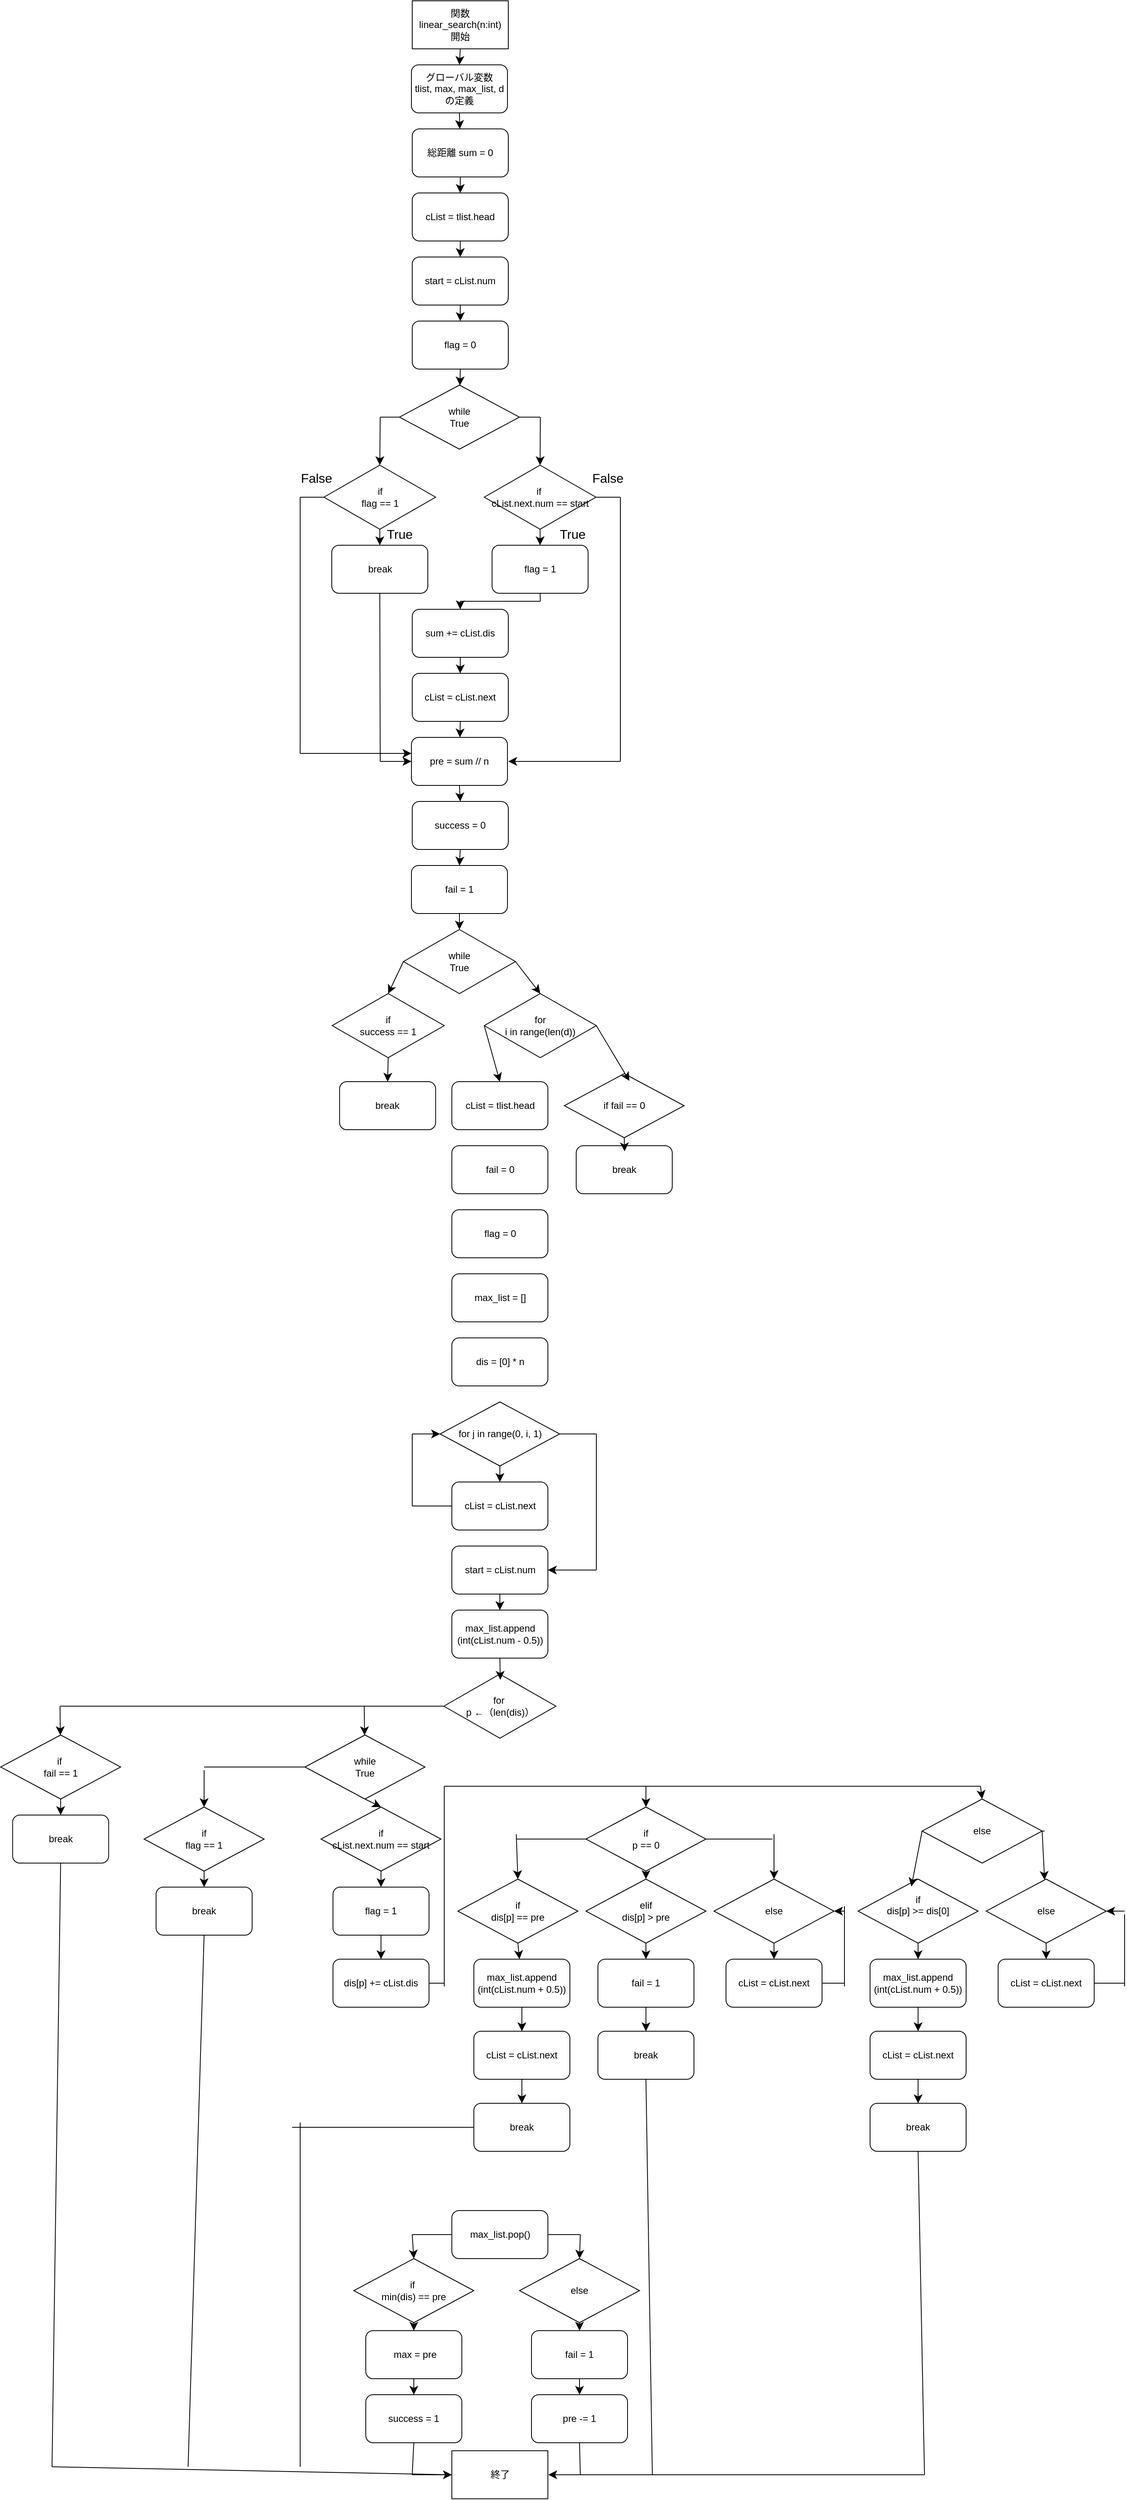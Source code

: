 <mxfile version="24.6.4" type="onedrive">
  <diagram name="ページ1" id="z7VYQlCJtvBqK-9NRSK6">
    <mxGraphModel grid="1" page="0" gridSize="10" guides="1" tooltips="1" connect="1" arrows="1" fold="1" pageScale="1" pageWidth="827" pageHeight="1169" math="0" shadow="0">
      <root>
        <mxCell id="0" />
        <mxCell id="1" parent="0" />
        <mxCell id="D4o3qx-jDcPHW6__n_jF-21" style="edgeStyle=none;curved=1;rounded=0;orthogonalLoop=1;jettySize=auto;html=1;exitX=0.5;exitY=1;exitDx=0;exitDy=0;entryX=0.5;entryY=0;entryDx=0;entryDy=0;fontSize=12;startSize=8;endSize=8;" edge="1" parent="1" source="D4o3qx-jDcPHW6__n_jF-1" target="D4o3qx-jDcPHW6__n_jF-2">
          <mxGeometry relative="1" as="geometry" />
        </mxCell>
        <mxCell id="D4o3qx-jDcPHW6__n_jF-1" value="&lt;div&gt;関数&lt;/div&gt;linear_search(n:int)&lt;div&gt;開始&lt;/div&gt;" style="rounded=0;whiteSpace=wrap;html=1;" vertex="1" parent="1">
          <mxGeometry x="160" y="-40" width="120" height="60" as="geometry" />
        </mxCell>
        <mxCell id="D4o3qx-jDcPHW6__n_jF-22" style="edgeStyle=none;curved=1;rounded=0;orthogonalLoop=1;jettySize=auto;html=1;exitX=0.5;exitY=1;exitDx=0;exitDy=0;fontSize=12;startSize=8;endSize=8;" edge="1" parent="1" source="D4o3qx-jDcPHW6__n_jF-2" target="D4o3qx-jDcPHW6__n_jF-3">
          <mxGeometry relative="1" as="geometry" />
        </mxCell>
        <mxCell id="D4o3qx-jDcPHW6__n_jF-2" value="&lt;div&gt;グローバル変数&lt;/div&gt;tlist, max, max_list, d&lt;div&gt;の定義&lt;/div&gt;" style="rounded=1;whiteSpace=wrap;html=1;" vertex="1" parent="1">
          <mxGeometry x="159" y="40" width="120" height="60" as="geometry" />
        </mxCell>
        <mxCell id="D4o3qx-jDcPHW6__n_jF-23" style="edgeStyle=none;curved=1;rounded=0;orthogonalLoop=1;jettySize=auto;html=1;exitX=0.5;exitY=1;exitDx=0;exitDy=0;entryX=0.5;entryY=0;entryDx=0;entryDy=0;fontSize=12;startSize=8;endSize=8;" edge="1" parent="1" source="D4o3qx-jDcPHW6__n_jF-3" target="D4o3qx-jDcPHW6__n_jF-4">
          <mxGeometry relative="1" as="geometry" />
        </mxCell>
        <mxCell id="D4o3qx-jDcPHW6__n_jF-3" value="総距離 sum = 0" style="rounded=1;whiteSpace=wrap;html=1;" vertex="1" parent="1">
          <mxGeometry x="160" y="120" width="120" height="60" as="geometry" />
        </mxCell>
        <mxCell id="D4o3qx-jDcPHW6__n_jF-24" style="edgeStyle=none;curved=1;rounded=0;orthogonalLoop=1;jettySize=auto;html=1;exitX=0.5;exitY=1;exitDx=0;exitDy=0;entryX=0.5;entryY=0;entryDx=0;entryDy=0;fontSize=12;startSize=8;endSize=8;" edge="1" parent="1" source="D4o3qx-jDcPHW6__n_jF-4" target="D4o3qx-jDcPHW6__n_jF-5">
          <mxGeometry relative="1" as="geometry" />
        </mxCell>
        <mxCell id="D4o3qx-jDcPHW6__n_jF-4" value="&lt;div&gt;&lt;span style=&quot;background-color: initial;&quot;&gt;cList = tlist.head&lt;/span&gt;&lt;br&gt;&lt;/div&gt;" style="rounded=1;whiteSpace=wrap;html=1;" vertex="1" parent="1">
          <mxGeometry x="160" y="200" width="120" height="60" as="geometry" />
        </mxCell>
        <mxCell id="D4o3qx-jDcPHW6__n_jF-25" style="edgeStyle=none;curved=1;rounded=0;orthogonalLoop=1;jettySize=auto;html=1;exitX=0.5;exitY=1;exitDx=0;exitDy=0;entryX=0.5;entryY=0;entryDx=0;entryDy=0;fontSize=12;startSize=8;endSize=8;" edge="1" parent="1" source="D4o3qx-jDcPHW6__n_jF-5" target="D4o3qx-jDcPHW6__n_jF-6">
          <mxGeometry relative="1" as="geometry" />
        </mxCell>
        <mxCell id="D4o3qx-jDcPHW6__n_jF-5" value="start = cList.num" style="rounded=1;whiteSpace=wrap;html=1;" vertex="1" parent="1">
          <mxGeometry x="160" y="280" width="120" height="60" as="geometry" />
        </mxCell>
        <mxCell id="D4o3qx-jDcPHW6__n_jF-26" style="edgeStyle=none;curved=1;rounded=0;orthogonalLoop=1;jettySize=auto;html=1;exitX=0.5;exitY=1;exitDx=0;exitDy=0;fontSize=12;startSize=8;endSize=8;" edge="1" parent="1" source="D4o3qx-jDcPHW6__n_jF-6" target="D4o3qx-jDcPHW6__n_jF-7">
          <mxGeometry relative="1" as="geometry" />
        </mxCell>
        <mxCell id="D4o3qx-jDcPHW6__n_jF-6" value="flag = 0" style="rounded=1;whiteSpace=wrap;html=1;" vertex="1" parent="1">
          <mxGeometry x="160" y="360" width="120" height="60" as="geometry" />
        </mxCell>
        <mxCell id="D4o3qx-jDcPHW6__n_jF-7" value="while&lt;div&gt;True&lt;/div&gt;" style="rhombus;whiteSpace=wrap;html=1;" vertex="1" parent="1">
          <mxGeometry x="144" y="440" width="150" height="80" as="geometry" />
        </mxCell>
        <mxCell id="D4o3qx-jDcPHW6__n_jF-10" style="edgeStyle=none;curved=1;rounded=0;orthogonalLoop=1;jettySize=auto;html=1;exitX=0.5;exitY=1;exitDx=0;exitDy=0;entryX=0.5;entryY=0;entryDx=0;entryDy=0;fontSize=12;startSize=8;endSize=8;" edge="1" parent="1" source="D4o3qx-jDcPHW6__n_jF-8" target="D4o3qx-jDcPHW6__n_jF-9">
          <mxGeometry relative="1" as="geometry" />
        </mxCell>
        <mxCell id="D4o3qx-jDcPHW6__n_jF-8" value="if&lt;div&gt;flag == 1&lt;/div&gt;" style="rhombus;whiteSpace=wrap;html=1;" vertex="1" parent="1">
          <mxGeometry x="49.75" y="540" width="139.5" height="80" as="geometry" />
        </mxCell>
        <mxCell id="D4o3qx-jDcPHW6__n_jF-9" value="break" style="rounded=1;whiteSpace=wrap;html=1;" vertex="1" parent="1">
          <mxGeometry x="59.5" y="640" width="120" height="60" as="geometry" />
        </mxCell>
        <mxCell id="D4o3qx-jDcPHW6__n_jF-17" style="edgeStyle=none;curved=1;rounded=0;orthogonalLoop=1;jettySize=auto;html=1;exitX=0.5;exitY=1;exitDx=0;exitDy=0;entryX=0.5;entryY=0;entryDx=0;entryDy=0;fontSize=12;startSize=8;endSize=8;" edge="1" parent="1" source="D4o3qx-jDcPHW6__n_jF-14" target="D4o3qx-jDcPHW6__n_jF-15">
          <mxGeometry relative="1" as="geometry" />
        </mxCell>
        <mxCell id="D4o3qx-jDcPHW6__n_jF-14" value="if&amp;nbsp;&lt;div&gt;cList.next.num == start&lt;/div&gt;" style="rhombus;whiteSpace=wrap;html=1;" vertex="1" parent="1">
          <mxGeometry x="250" y="540" width="139.5" height="80" as="geometry" />
        </mxCell>
        <mxCell id="D4o3qx-jDcPHW6__n_jF-15" value="flag = 1" style="rounded=1;whiteSpace=wrap;html=1;" vertex="1" parent="1">
          <mxGeometry x="259.75" y="640" width="120" height="60" as="geometry" />
        </mxCell>
        <mxCell id="D4o3qx-jDcPHW6__n_jF-32" style="edgeStyle=none;curved=1;rounded=0;orthogonalLoop=1;jettySize=auto;html=1;exitX=0.5;exitY=1;exitDx=0;exitDy=0;fontSize=12;startSize=8;endSize=8;" edge="1" parent="1" source="D4o3qx-jDcPHW6__n_jF-9" target="D4o3qx-jDcPHW6__n_jF-9">
          <mxGeometry relative="1" as="geometry" />
        </mxCell>
        <mxCell id="D4o3qx-jDcPHW6__n_jF-33" value="" style="endArrow=none;html=1;rounded=0;fontSize=12;startSize=8;endSize=8;curved=1;entryX=0;entryY=0.5;entryDx=0;entryDy=0;" edge="1" parent="1" target="D4o3qx-jDcPHW6__n_jF-7">
          <mxGeometry width="50" height="50" relative="1" as="geometry">
            <mxPoint x="120" y="480" as="sourcePoint" />
            <mxPoint x="200" y="680" as="targetPoint" />
          </mxGeometry>
        </mxCell>
        <mxCell id="D4o3qx-jDcPHW6__n_jF-35" value="" style="endArrow=none;html=1;rounded=0;fontSize=12;startSize=8;endSize=8;curved=1;entryX=1;entryY=0.5;entryDx=0;entryDy=0;" edge="1" parent="1" target="D4o3qx-jDcPHW6__n_jF-7">
          <mxGeometry width="50" height="50" relative="1" as="geometry">
            <mxPoint x="320" y="480" as="sourcePoint" />
            <mxPoint x="310" y="470" as="targetPoint" />
          </mxGeometry>
        </mxCell>
        <mxCell id="D4o3qx-jDcPHW6__n_jF-36" value="" style="endArrow=classic;html=1;rounded=0;fontSize=12;startSize=8;endSize=8;curved=1;entryX=0.5;entryY=0;entryDx=0;entryDy=0;" edge="1" parent="1" target="D4o3qx-jDcPHW6__n_jF-8">
          <mxGeometry width="50" height="50" relative="1" as="geometry">
            <mxPoint x="120" y="480" as="sourcePoint" />
            <mxPoint x="200" y="680" as="targetPoint" />
          </mxGeometry>
        </mxCell>
        <mxCell id="D4o3qx-jDcPHW6__n_jF-37" value="" style="endArrow=classic;html=1;rounded=0;fontSize=12;startSize=8;endSize=8;curved=1;entryX=0.5;entryY=0;entryDx=0;entryDy=0;" edge="1" parent="1" target="D4o3qx-jDcPHW6__n_jF-14">
          <mxGeometry width="50" height="50" relative="1" as="geometry">
            <mxPoint x="320" y="480" as="sourcePoint" />
            <mxPoint x="200" y="680" as="targetPoint" />
          </mxGeometry>
        </mxCell>
        <mxCell id="D4o3qx-jDcPHW6__n_jF-44" style="edgeStyle=none;curved=1;rounded=0;orthogonalLoop=1;jettySize=auto;html=1;exitX=0.5;exitY=1;exitDx=0;exitDy=0;entryX=0.5;entryY=0;entryDx=0;entryDy=0;fontSize=12;startSize=8;endSize=8;" edge="1" parent="1" source="D4o3qx-jDcPHW6__n_jF-41" target="D4o3qx-jDcPHW6__n_jF-42">
          <mxGeometry relative="1" as="geometry" />
        </mxCell>
        <mxCell id="D4o3qx-jDcPHW6__n_jF-41" value="sum += cList.dis" style="rounded=1;whiteSpace=wrap;html=1;" vertex="1" parent="1">
          <mxGeometry x="160" y="720" width="120" height="60" as="geometry" />
        </mxCell>
        <mxCell id="D4o3qx-jDcPHW6__n_jF-45" style="edgeStyle=none;curved=1;rounded=0;orthogonalLoop=1;jettySize=auto;html=1;exitX=0.5;exitY=1;exitDx=0;exitDy=0;fontSize=12;startSize=8;endSize=8;" edge="1" parent="1" source="D4o3qx-jDcPHW6__n_jF-42" target="D4o3qx-jDcPHW6__n_jF-43">
          <mxGeometry relative="1" as="geometry" />
        </mxCell>
        <UserObject label="cList = cList.next" link="cList = cList.next" id="D4o3qx-jDcPHW6__n_jF-42">
          <mxCell style="rounded=1;whiteSpace=wrap;html=1;" vertex="1" parent="1">
            <mxGeometry x="160" y="800" width="120" height="60" as="geometry" />
          </mxCell>
        </UserObject>
        <mxCell id="D4o3qx-jDcPHW6__n_jF-69" style="edgeStyle=none;curved=1;rounded=0;orthogonalLoop=1;jettySize=auto;html=1;exitX=0.5;exitY=1;exitDx=0;exitDy=0;entryX=0.5;entryY=0;entryDx=0;entryDy=0;fontSize=12;startSize=8;endSize=8;" edge="1" parent="1" source="D4o3qx-jDcPHW6__n_jF-43" target="D4o3qx-jDcPHW6__n_jF-65">
          <mxGeometry relative="1" as="geometry" />
        </mxCell>
        <mxCell id="D4o3qx-jDcPHW6__n_jF-43" value="pre = sum // n" style="rounded=1;whiteSpace=wrap;html=1;" vertex="1" parent="1">
          <mxGeometry x="159" y="880" width="120" height="60" as="geometry" />
        </mxCell>
        <mxCell id="D4o3qx-jDcPHW6__n_jF-46" value="" style="endArrow=none;html=1;rounded=0;fontSize=12;startSize=8;endSize=8;curved=1;entryX=0.5;entryY=1;entryDx=0;entryDy=0;" edge="1" parent="1" target="D4o3qx-jDcPHW6__n_jF-9">
          <mxGeometry width="50" height="50" relative="1" as="geometry">
            <mxPoint x="120" y="910" as="sourcePoint" />
            <mxPoint x="270" y="810" as="targetPoint" />
          </mxGeometry>
        </mxCell>
        <mxCell id="D4o3qx-jDcPHW6__n_jF-47" value="" style="endArrow=classic;html=1;rounded=0;fontSize=12;startSize=8;endSize=8;curved=1;entryX=0;entryY=0.5;entryDx=0;entryDy=0;" edge="1" parent="1" target="D4o3qx-jDcPHW6__n_jF-43">
          <mxGeometry width="50" height="50" relative="1" as="geometry">
            <mxPoint x="120" y="910" as="sourcePoint" />
            <mxPoint x="270" y="810" as="targetPoint" />
          </mxGeometry>
        </mxCell>
        <mxCell id="D4o3qx-jDcPHW6__n_jF-48" value="" style="endArrow=none;html=1;rounded=0;fontSize=12;startSize=8;endSize=8;curved=1;entryX=0.5;entryY=1;entryDx=0;entryDy=0;" edge="1" parent="1" target="D4o3qx-jDcPHW6__n_jF-15">
          <mxGeometry width="50" height="50" relative="1" as="geometry">
            <mxPoint x="320" y="710" as="sourcePoint" />
            <mxPoint x="270" y="730" as="targetPoint" />
          </mxGeometry>
        </mxCell>
        <mxCell id="D4o3qx-jDcPHW6__n_jF-52" value="" style="endArrow=none;html=1;rounded=0;fontSize=12;startSize=8;endSize=8;curved=1;" edge="1" parent="1">
          <mxGeometry width="50" height="50" relative="1" as="geometry">
            <mxPoint x="220" y="710" as="sourcePoint" />
            <mxPoint x="320" y="710" as="targetPoint" />
          </mxGeometry>
        </mxCell>
        <mxCell id="D4o3qx-jDcPHW6__n_jF-53" value="" style="endArrow=classic;html=1;rounded=0;fontSize=12;startSize=8;endSize=8;curved=1;entryX=0.5;entryY=0;entryDx=0;entryDy=0;" edge="1" parent="1" target="D4o3qx-jDcPHW6__n_jF-41">
          <mxGeometry width="50" height="50" relative="1" as="geometry">
            <mxPoint x="220" y="710" as="sourcePoint" />
            <mxPoint x="270" y="730" as="targetPoint" />
          </mxGeometry>
        </mxCell>
        <mxCell id="D4o3qx-jDcPHW6__n_jF-55" value="" style="endArrow=none;html=1;rounded=0;fontSize=12;startSize=8;endSize=8;curved=1;entryX=1;entryY=0.5;entryDx=0;entryDy=0;" edge="1" parent="1" target="D4o3qx-jDcPHW6__n_jF-14">
          <mxGeometry width="50" height="50" relative="1" as="geometry">
            <mxPoint x="420" y="580" as="sourcePoint" />
            <mxPoint x="240" y="740" as="targetPoint" />
          </mxGeometry>
        </mxCell>
        <mxCell id="D4o3qx-jDcPHW6__n_jF-56" value="" style="endArrow=none;html=1;rounded=0;fontSize=12;startSize=8;endSize=8;curved=1;" edge="1" parent="1">
          <mxGeometry width="50" height="50" relative="1" as="geometry">
            <mxPoint x="420" y="910" as="sourcePoint" />
            <mxPoint x="420" y="580" as="targetPoint" />
          </mxGeometry>
        </mxCell>
        <mxCell id="D4o3qx-jDcPHW6__n_jF-57" value="" style="endArrow=classic;html=1;rounded=0;fontSize=12;startSize=8;endSize=8;curved=1;" edge="1" parent="1">
          <mxGeometry width="50" height="50" relative="1" as="geometry">
            <mxPoint x="420" y="910" as="sourcePoint" />
            <mxPoint x="280" y="910" as="targetPoint" />
          </mxGeometry>
        </mxCell>
        <mxCell id="D4o3qx-jDcPHW6__n_jF-58" value="" style="endArrow=none;html=1;rounded=0;fontSize=12;startSize=8;endSize=8;curved=1;entryX=0;entryY=0.5;entryDx=0;entryDy=0;" edge="1" parent="1" target="D4o3qx-jDcPHW6__n_jF-8">
          <mxGeometry width="50" height="50" relative="1" as="geometry">
            <mxPoint x="20" y="580" as="sourcePoint" />
            <mxPoint x="240" y="740" as="targetPoint" />
          </mxGeometry>
        </mxCell>
        <mxCell id="D4o3qx-jDcPHW6__n_jF-59" value="" style="endArrow=none;html=1;rounded=0;fontSize=12;startSize=8;endSize=8;curved=1;" edge="1" parent="1">
          <mxGeometry width="50" height="50" relative="1" as="geometry">
            <mxPoint x="20" y="900" as="sourcePoint" />
            <mxPoint x="20" y="580" as="targetPoint" />
          </mxGeometry>
        </mxCell>
        <mxCell id="D4o3qx-jDcPHW6__n_jF-60" value="" style="endArrow=classic;html=1;rounded=0;fontSize=12;startSize=8;endSize=8;curved=1;" edge="1" parent="1">
          <mxGeometry width="50" height="50" relative="1" as="geometry">
            <mxPoint x="20" y="900" as="sourcePoint" />
            <mxPoint x="159" y="900" as="targetPoint" />
          </mxGeometry>
        </mxCell>
        <mxCell id="D4o3qx-jDcPHW6__n_jF-61" value="False" style="text;html=1;align=center;verticalAlign=middle;resizable=0;points=[];autosize=1;strokeColor=none;fillColor=none;fontSize=16;" vertex="1" parent="1">
          <mxGeometry x="374" y="541" width="60" height="30" as="geometry" />
        </mxCell>
        <mxCell id="D4o3qx-jDcPHW6__n_jF-62" value="False" style="text;html=1;align=center;verticalAlign=middle;resizable=0;points=[];autosize=1;strokeColor=none;fillColor=none;fontSize=16;" vertex="1" parent="1">
          <mxGeometry x="10" y="541" width="60" height="30" as="geometry" />
        </mxCell>
        <mxCell id="D4o3qx-jDcPHW6__n_jF-63" value="True" style="text;html=1;align=center;verticalAlign=middle;resizable=0;points=[];autosize=1;strokeColor=none;fillColor=none;fontSize=16;" vertex="1" parent="1">
          <mxGeometry x="114" y="611" width="60" height="30" as="geometry" />
        </mxCell>
        <mxCell id="D4o3qx-jDcPHW6__n_jF-64" value="True" style="text;html=1;align=center;verticalAlign=middle;resizable=0;points=[];autosize=1;strokeColor=none;fillColor=none;fontSize=16;" vertex="1" parent="1">
          <mxGeometry x="329.5" y="611" width="60" height="30" as="geometry" />
        </mxCell>
        <mxCell id="D4o3qx-jDcPHW6__n_jF-70" style="edgeStyle=none;curved=1;rounded=0;orthogonalLoop=1;jettySize=auto;html=1;exitX=0.5;exitY=1;exitDx=0;exitDy=0;entryX=0.5;entryY=0;entryDx=0;entryDy=0;fontSize=12;startSize=8;endSize=8;" edge="1" parent="1" source="D4o3qx-jDcPHW6__n_jF-65" target="D4o3qx-jDcPHW6__n_jF-66">
          <mxGeometry relative="1" as="geometry" />
        </mxCell>
        <mxCell id="D4o3qx-jDcPHW6__n_jF-65" value="success = 0" style="rounded=1;whiteSpace=wrap;html=1;" vertex="1" parent="1">
          <mxGeometry x="160" y="960" width="120" height="60" as="geometry" />
        </mxCell>
        <mxCell id="D4o3qx-jDcPHW6__n_jF-71" style="edgeStyle=none;curved=1;rounded=0;orthogonalLoop=1;jettySize=auto;html=1;exitX=0.5;exitY=1;exitDx=0;exitDy=0;entryX=0.5;entryY=0;entryDx=0;entryDy=0;fontSize=12;startSize=8;endSize=8;" edge="1" parent="1" source="D4o3qx-jDcPHW6__n_jF-66" target="D4o3qx-jDcPHW6__n_jF-68">
          <mxGeometry relative="1" as="geometry" />
        </mxCell>
        <mxCell id="D4o3qx-jDcPHW6__n_jF-66" value="fail = 1" style="rounded=1;whiteSpace=wrap;html=1;" vertex="1" parent="1">
          <mxGeometry x="159" y="1040" width="120" height="60" as="geometry" />
        </mxCell>
        <mxCell id="D4o3qx-jDcPHW6__n_jF-85" style="edgeStyle=none;curved=1;rounded=0;orthogonalLoop=1;jettySize=auto;html=1;exitX=0;exitY=0.5;exitDx=0;exitDy=0;entryX=0.5;entryY=0;entryDx=0;entryDy=0;fontSize=12;startSize=8;endSize=8;" edge="1" parent="1" source="D4o3qx-jDcPHW6__n_jF-68" target="D4o3qx-jDcPHW6__n_jF-73">
          <mxGeometry relative="1" as="geometry" />
        </mxCell>
        <mxCell id="D4o3qx-jDcPHW6__n_jF-86" style="edgeStyle=none;curved=1;rounded=0;orthogonalLoop=1;jettySize=auto;html=1;exitX=1;exitY=0.5;exitDx=0;exitDy=0;entryX=0.5;entryY=0;entryDx=0;entryDy=0;fontSize=12;startSize=8;endSize=8;" edge="1" parent="1" source="D4o3qx-jDcPHW6__n_jF-68" target="D4o3qx-jDcPHW6__n_jF-76">
          <mxGeometry relative="1" as="geometry" />
        </mxCell>
        <mxCell id="D4o3qx-jDcPHW6__n_jF-68" value="while&lt;div&gt;True&lt;/div&gt;" style="rhombus;whiteSpace=wrap;html=1;" vertex="1" parent="1">
          <mxGeometry x="149" y="1120" width="140" height="80" as="geometry" />
        </mxCell>
        <mxCell id="D4o3qx-jDcPHW6__n_jF-87" style="edgeStyle=none;curved=1;rounded=0;orthogonalLoop=1;jettySize=auto;html=1;exitX=0.5;exitY=1;exitDx=0;exitDy=0;entryX=0.5;entryY=0;entryDx=0;entryDy=0;fontSize=12;startSize=8;endSize=8;" edge="1" parent="1" source="D4o3qx-jDcPHW6__n_jF-73" target="D4o3qx-jDcPHW6__n_jF-74">
          <mxGeometry relative="1" as="geometry" />
        </mxCell>
        <mxCell id="D4o3qx-jDcPHW6__n_jF-73" value="if&lt;div&gt;success == 1&lt;/div&gt;" style="rhombus;whiteSpace=wrap;html=1;" vertex="1" parent="1">
          <mxGeometry x="60" y="1200" width="140" height="80" as="geometry" />
        </mxCell>
        <mxCell id="D4o3qx-jDcPHW6__n_jF-74" value="break" style="rounded=1;whiteSpace=wrap;html=1;" vertex="1" parent="1">
          <mxGeometry x="69.25" y="1310" width="120" height="60" as="geometry" />
        </mxCell>
        <mxCell id="D4o3qx-jDcPHW6__n_jF-89" style="edgeStyle=none;curved=1;rounded=0;orthogonalLoop=1;jettySize=auto;html=1;exitX=0;exitY=0.5;exitDx=0;exitDy=0;entryX=0.5;entryY=0;entryDx=0;entryDy=0;fontSize=12;startSize=8;endSize=8;" edge="1" parent="1" source="D4o3qx-jDcPHW6__n_jF-76" target="D4o3qx-jDcPHW6__n_jF-79">
          <mxGeometry relative="1" as="geometry" />
        </mxCell>
        <mxCell id="D4o3qx-jDcPHW6__n_jF-76" value="for&lt;div&gt;i in range(len(d))&lt;/div&gt;" style="rhombus;whiteSpace=wrap;html=1;" vertex="1" parent="1">
          <mxGeometry x="250" y="1200" width="140" height="80" as="geometry" />
        </mxCell>
        <mxCell id="D4o3qx-jDcPHW6__n_jF-77" value="if fail == 0" style="rhombus;whiteSpace=wrap;html=1;" vertex="1" parent="1">
          <mxGeometry x="350" y="1300" width="149.75" height="80" as="geometry" />
        </mxCell>
        <mxCell id="D4o3qx-jDcPHW6__n_jF-78" value="break" style="rounded=1;whiteSpace=wrap;html=1;" vertex="1" parent="1">
          <mxGeometry x="364.88" y="1390" width="120" height="60" as="geometry" />
        </mxCell>
        <mxCell id="D4o3qx-jDcPHW6__n_jF-79" value="cList = tlist.head" style="rounded=1;whiteSpace=wrap;html=1;" vertex="1" parent="1">
          <mxGeometry x="209.5" y="1310" width="120" height="60" as="geometry" />
        </mxCell>
        <mxCell id="D4o3qx-jDcPHW6__n_jF-80" value="fail = 0" style="rounded=1;whiteSpace=wrap;html=1;" vertex="1" parent="1">
          <mxGeometry x="209.5" y="1390" width="120" height="60" as="geometry" />
        </mxCell>
        <mxCell id="D4o3qx-jDcPHW6__n_jF-81" value="flag = 0" style="rounded=1;whiteSpace=wrap;html=1;" vertex="1" parent="1">
          <mxGeometry x="209.5" y="1470" width="120" height="60" as="geometry" />
        </mxCell>
        <mxCell id="D4o3qx-jDcPHW6__n_jF-82" value="max_list = []" style="rounded=1;whiteSpace=wrap;html=1;" vertex="1" parent="1">
          <mxGeometry x="209.5" y="1550" width="120" height="60" as="geometry" />
        </mxCell>
        <mxCell id="D4o3qx-jDcPHW6__n_jF-83" value="dis = [0] * n" style="rounded=1;whiteSpace=wrap;html=1;" vertex="1" parent="1">
          <mxGeometry x="209.5" y="1630" width="120" height="60" as="geometry" />
        </mxCell>
        <mxCell id="D4o3qx-jDcPHW6__n_jF-90" style="edgeStyle=none;curved=1;rounded=0;orthogonalLoop=1;jettySize=auto;html=1;exitX=1;exitY=0.5;exitDx=0;exitDy=0;entryX=0.543;entryY=0.113;entryDx=0;entryDy=0;entryPerimeter=0;fontSize=12;startSize=8;endSize=8;" edge="1" parent="1" source="D4o3qx-jDcPHW6__n_jF-76" target="D4o3qx-jDcPHW6__n_jF-77">
          <mxGeometry relative="1" as="geometry" />
        </mxCell>
        <mxCell id="D4o3qx-jDcPHW6__n_jF-91" style="edgeStyle=none;curved=1;rounded=0;orthogonalLoop=1;jettySize=auto;html=1;exitX=0.5;exitY=1;exitDx=0;exitDy=0;entryX=0.504;entryY=0.117;entryDx=0;entryDy=0;entryPerimeter=0;fontSize=12;startSize=8;endSize=8;" edge="1" parent="1" source="D4o3qx-jDcPHW6__n_jF-77" target="D4o3qx-jDcPHW6__n_jF-78">
          <mxGeometry relative="1" as="geometry" />
        </mxCell>
        <mxCell id="D4o3qx-jDcPHW6__n_jF-95" style="edgeStyle=none;curved=1;rounded=0;orthogonalLoop=1;jettySize=auto;html=1;exitX=0.5;exitY=1;exitDx=0;exitDy=0;entryX=0.5;entryY=0;entryDx=0;entryDy=0;fontSize=12;startSize=8;endSize=8;" edge="1" parent="1" source="D4o3qx-jDcPHW6__n_jF-92" target="D4o3qx-jDcPHW6__n_jF-93">
          <mxGeometry relative="1" as="geometry" />
        </mxCell>
        <mxCell id="D4o3qx-jDcPHW6__n_jF-92" value="for j in range(0, i, 1)" style="rhombus;whiteSpace=wrap;html=1;" vertex="1" parent="1">
          <mxGeometry x="194.75" y="1710" width="149.5" height="80" as="geometry" />
        </mxCell>
        <UserObject label="cList = cList.next" link="cList = cList.next" id="D4o3qx-jDcPHW6__n_jF-93">
          <mxCell style="rounded=1;whiteSpace=wrap;html=1;" vertex="1" parent="1">
            <mxGeometry x="209.5" y="1810" width="120" height="60" as="geometry" />
          </mxCell>
        </UserObject>
        <mxCell id="D4o3qx-jDcPHW6__n_jF-103" style="edgeStyle=none;curved=1;rounded=0;orthogonalLoop=1;jettySize=auto;html=1;exitX=0.5;exitY=1;exitDx=0;exitDy=0;entryX=0.5;entryY=0;entryDx=0;entryDy=0;fontSize=12;startSize=8;endSize=8;" edge="1" parent="1" source="D4o3qx-jDcPHW6__n_jF-94" target="D4o3qx-jDcPHW6__n_jF-102">
          <mxGeometry relative="1" as="geometry" />
        </mxCell>
        <UserObject label="start = cList.num" link="start = cList.num" id="D4o3qx-jDcPHW6__n_jF-94">
          <mxCell style="rounded=1;whiteSpace=wrap;html=1;" vertex="1" parent="1">
            <mxGeometry x="209.5" y="1890" width="120" height="60" as="geometry" />
          </mxCell>
        </UserObject>
        <mxCell id="D4o3qx-jDcPHW6__n_jF-96" value="" style="endArrow=none;html=1;rounded=0;fontSize=12;startSize=8;endSize=8;curved=1;entryX=0;entryY=0.5;entryDx=0;entryDy=0;" edge="1" parent="1" target="D4o3qx-jDcPHW6__n_jF-93">
          <mxGeometry width="50" height="50" relative="1" as="geometry">
            <mxPoint x="160" y="1840" as="sourcePoint" />
            <mxPoint x="260" y="2040" as="targetPoint" />
          </mxGeometry>
        </mxCell>
        <mxCell id="D4o3qx-jDcPHW6__n_jF-97" value="" style="endArrow=none;html=1;rounded=0;fontSize=12;startSize=8;endSize=8;curved=1;" edge="1" parent="1">
          <mxGeometry width="50" height="50" relative="1" as="geometry">
            <mxPoint x="160" y="1750" as="sourcePoint" />
            <mxPoint x="160" y="1840" as="targetPoint" />
          </mxGeometry>
        </mxCell>
        <mxCell id="D4o3qx-jDcPHW6__n_jF-98" value="" style="endArrow=classic;html=1;rounded=0;fontSize=12;startSize=8;endSize=8;curved=1;entryX=0;entryY=0.5;entryDx=0;entryDy=0;" edge="1" parent="1" target="D4o3qx-jDcPHW6__n_jF-92">
          <mxGeometry width="50" height="50" relative="1" as="geometry">
            <mxPoint x="160" y="1750" as="sourcePoint" />
            <mxPoint x="260" y="2040" as="targetPoint" />
          </mxGeometry>
        </mxCell>
        <mxCell id="D4o3qx-jDcPHW6__n_jF-99" value="" style="endArrow=none;html=1;rounded=0;fontSize=12;startSize=8;endSize=8;curved=1;entryX=1;entryY=0.5;entryDx=0;entryDy=0;" edge="1" parent="1" target="D4o3qx-jDcPHW6__n_jF-92">
          <mxGeometry width="50" height="50" relative="1" as="geometry">
            <mxPoint x="390" y="1750" as="sourcePoint" />
            <mxPoint x="260" y="2040" as="targetPoint" />
          </mxGeometry>
        </mxCell>
        <mxCell id="D4o3qx-jDcPHW6__n_jF-100" value="" style="endArrow=none;html=1;rounded=0;fontSize=12;startSize=8;endSize=8;curved=1;" edge="1" parent="1">
          <mxGeometry width="50" height="50" relative="1" as="geometry">
            <mxPoint x="390" y="1920" as="sourcePoint" />
            <mxPoint x="390" y="1750" as="targetPoint" />
          </mxGeometry>
        </mxCell>
        <mxCell id="D4o3qx-jDcPHW6__n_jF-101" value="" style="endArrow=classic;html=1;rounded=0;fontSize=12;startSize=8;endSize=8;curved=1;entryX=1;entryY=0.5;entryDx=0;entryDy=0;" edge="1" parent="1" target="D4o3qx-jDcPHW6__n_jF-94">
          <mxGeometry width="50" height="50" relative="1" as="geometry">
            <mxPoint x="390" y="1920" as="sourcePoint" />
            <mxPoint x="260" y="2040" as="targetPoint" />
          </mxGeometry>
        </mxCell>
        <UserObject label="max_list.append&lt;div&gt;(int(cList.num - 0.5))&lt;/div&gt;" link="max_list.append(int(cList.num - 0.5))" id="D4o3qx-jDcPHW6__n_jF-102">
          <mxCell style="rounded=1;whiteSpace=wrap;html=1;" vertex="1" parent="1">
            <mxGeometry x="209.5" y="1970" width="120" height="60" as="geometry" />
          </mxCell>
        </UserObject>
        <mxCell id="D4o3qx-jDcPHW6__n_jF-104" value="for&amp;nbsp;&lt;div&gt;p ←（len(dis)）&lt;/div&gt;" style="rhombus;whiteSpace=wrap;html=1;" vertex="1" parent="1">
          <mxGeometry x="199.5" y="2050" width="140" height="80" as="geometry" />
        </mxCell>
        <mxCell id="D4o3qx-jDcPHW6__n_jF-105" style="edgeStyle=none;curved=1;rounded=0;orthogonalLoop=1;jettySize=auto;html=1;exitX=0.5;exitY=1;exitDx=0;exitDy=0;entryX=0.504;entryY=0.088;entryDx=0;entryDy=0;entryPerimeter=0;fontSize=12;startSize=8;endSize=8;" edge="1" parent="1" source="D4o3qx-jDcPHW6__n_jF-102" target="D4o3qx-jDcPHW6__n_jF-104">
          <mxGeometry relative="1" as="geometry" />
        </mxCell>
        <mxCell id="D4o3qx-jDcPHW6__n_jF-143" style="edgeStyle=none;curved=1;rounded=0;orthogonalLoop=1;jettySize=auto;html=1;exitX=0.5;exitY=1;exitDx=0;exitDy=0;entryX=0.5;entryY=0;entryDx=0;entryDy=0;fontSize=12;startSize=8;endSize=8;" edge="1" parent="1" source="D4o3qx-jDcPHW6__n_jF-106" target="D4o3qx-jDcPHW6__n_jF-108">
          <mxGeometry relative="1" as="geometry" />
        </mxCell>
        <mxCell id="D4o3qx-jDcPHW6__n_jF-106" value="if&amp;nbsp;&lt;div&gt;fail == 1&lt;/div&gt;" style="rhombus;whiteSpace=wrap;html=1;" vertex="1" parent="1">
          <mxGeometry x="-354.25" y="2126" width="150" height="80" as="geometry" />
        </mxCell>
        <mxCell id="D4o3qx-jDcPHW6__n_jF-146" style="edgeStyle=none;curved=1;rounded=0;orthogonalLoop=1;jettySize=auto;html=1;exitX=0.5;exitY=1;exitDx=0;exitDy=0;entryX=0.5;entryY=0;entryDx=0;entryDy=0;fontSize=12;startSize=8;endSize=8;" edge="1" parent="1" source="D4o3qx-jDcPHW6__n_jF-107" target="D4o3qx-jDcPHW6__n_jF-112">
          <mxGeometry relative="1" as="geometry" />
        </mxCell>
        <mxCell id="D4o3qx-jDcPHW6__n_jF-107" value="while&lt;div&gt;True&lt;/div&gt;" style="rhombus;whiteSpace=wrap;html=1;" vertex="1" parent="1">
          <mxGeometry x="26" y="2126" width="150" height="80" as="geometry" />
        </mxCell>
        <mxCell id="D4o3qx-jDcPHW6__n_jF-108" value="break" style="rounded=1;whiteSpace=wrap;html=1;" vertex="1" parent="1">
          <mxGeometry x="-339.25" y="2226" width="120" height="60" as="geometry" />
        </mxCell>
        <mxCell id="D4o3qx-jDcPHW6__n_jF-147" style="edgeStyle=none;curved=1;rounded=0;orthogonalLoop=1;jettySize=auto;html=1;exitX=0.5;exitY=1;exitDx=0;exitDy=0;entryX=0.5;entryY=0;entryDx=0;entryDy=0;fontSize=12;startSize=8;endSize=8;" edge="1" parent="1" source="D4o3qx-jDcPHW6__n_jF-109" target="D4o3qx-jDcPHW6__n_jF-115">
          <mxGeometry relative="1" as="geometry" />
        </mxCell>
        <mxCell id="D4o3qx-jDcPHW6__n_jF-109" value="if&lt;div&gt;flag == 1&lt;br&gt;&lt;/div&gt;" style="rhombus;whiteSpace=wrap;html=1;" vertex="1" parent="1">
          <mxGeometry x="-175" y="2216" width="150" height="80" as="geometry" />
        </mxCell>
        <mxCell id="D4o3qx-jDcPHW6__n_jF-172" style="edgeStyle=none;curved=1;rounded=0;orthogonalLoop=1;jettySize=auto;html=1;exitX=1;exitY=0.5;exitDx=0;exitDy=0;fontSize=12;startSize=8;endSize=8;" edge="1" parent="1" source="D4o3qx-jDcPHW6__n_jF-110" target="D4o3qx-jDcPHW6__n_jF-133">
          <mxGeometry relative="1" as="geometry" />
        </mxCell>
        <mxCell id="D4o3qx-jDcPHW6__n_jF-110" value="else" style="rhombus;whiteSpace=wrap;html=1;" vertex="1" parent="1">
          <mxGeometry x="797" y="2206" width="150" height="80" as="geometry" />
        </mxCell>
        <mxCell id="D4o3qx-jDcPHW6__n_jF-160" style="edgeStyle=none;curved=1;rounded=0;orthogonalLoop=1;jettySize=auto;html=1;exitX=0.5;exitY=1;exitDx=0;exitDy=0;fontSize=12;startSize=8;endSize=8;" edge="1" parent="1" source="D4o3qx-jDcPHW6__n_jF-111" target="D4o3qx-jDcPHW6__n_jF-125">
          <mxGeometry relative="1" as="geometry" />
        </mxCell>
        <mxCell id="D4o3qx-jDcPHW6__n_jF-111" value="if&lt;div&gt;p == 0&lt;br&gt;&lt;/div&gt;" style="rhombus;whiteSpace=wrap;html=1;" vertex="1" parent="1">
          <mxGeometry x="377" y="2216" width="150" height="80" as="geometry" />
        </mxCell>
        <mxCell id="D4o3qx-jDcPHW6__n_jF-119" style="edgeStyle=none;curved=1;rounded=0;orthogonalLoop=1;jettySize=auto;html=1;exitX=0.5;exitY=1;exitDx=0;exitDy=0;entryX=0.5;entryY=0;entryDx=0;entryDy=0;fontSize=12;startSize=8;endSize=8;" edge="1" parent="1" source="D4o3qx-jDcPHW6__n_jF-112" target="D4o3qx-jDcPHW6__n_jF-117">
          <mxGeometry relative="1" as="geometry" />
        </mxCell>
        <mxCell id="D4o3qx-jDcPHW6__n_jF-112" value="if&lt;div&gt;cList.next.num == start&lt;br&gt;&lt;/div&gt;" style="rhombus;whiteSpace=wrap;html=1;" vertex="1" parent="1">
          <mxGeometry x="46" y="2216" width="150" height="80" as="geometry" />
        </mxCell>
        <mxCell id="D4o3qx-jDcPHW6__n_jF-115" value="break" style="rounded=1;whiteSpace=wrap;html=1;" vertex="1" parent="1">
          <mxGeometry x="-160" y="2316" width="120" height="60" as="geometry" />
        </mxCell>
        <UserObject label="cList = cList.next" link="cList = cList.next" id="D4o3qx-jDcPHW6__n_jF-116">
          <mxCell style="rounded=1;whiteSpace=wrap;html=1;" vertex="1" parent="1">
            <mxGeometry x="892" y="2406" width="120" height="60" as="geometry" />
          </mxCell>
        </UserObject>
        <mxCell id="D4o3qx-jDcPHW6__n_jF-148" style="edgeStyle=none;curved=1;rounded=0;orthogonalLoop=1;jettySize=auto;html=1;exitX=0.5;exitY=1;exitDx=0;exitDy=0;entryX=0.5;entryY=0;entryDx=0;entryDy=0;fontSize=12;startSize=8;endSize=8;" edge="1" parent="1" source="D4o3qx-jDcPHW6__n_jF-117" target="D4o3qx-jDcPHW6__n_jF-118">
          <mxGeometry relative="1" as="geometry" />
        </mxCell>
        <mxCell id="D4o3qx-jDcPHW6__n_jF-117" value="flag = 1" style="rounded=1;whiteSpace=wrap;html=1;" vertex="1" parent="1">
          <mxGeometry x="61" y="2316" width="120" height="60" as="geometry" />
        </mxCell>
        <UserObject label="dis[p] += cList.dis" link="dis[p] += cList.dis" id="D4o3qx-jDcPHW6__n_jF-118">
          <mxCell style="rounded=1;whiteSpace=wrap;html=1;" vertex="1" parent="1">
            <mxGeometry x="61" y="2406" width="120" height="60" as="geometry" />
          </mxCell>
        </UserObject>
        <mxCell id="D4o3qx-jDcPHW6__n_jF-120" value="max_list.pop()" style="rounded=1;whiteSpace=wrap;html=1;" vertex="1" parent="1">
          <mxGeometry x="209.5" y="2720" width="120" height="60" as="geometry" />
        </mxCell>
        <mxCell id="D4o3qx-jDcPHW6__n_jF-161" style="edgeStyle=none;curved=1;rounded=0;orthogonalLoop=1;jettySize=auto;html=1;exitX=0.5;exitY=1;exitDx=0;exitDy=0;fontSize=12;startSize=8;endSize=8;" edge="1" parent="1" source="D4o3qx-jDcPHW6__n_jF-122" target="D4o3qx-jDcPHW6__n_jF-128">
          <mxGeometry relative="1" as="geometry" />
        </mxCell>
        <mxCell id="D4o3qx-jDcPHW6__n_jF-122" value="&lt;div&gt;if&lt;/div&gt;dis[p] == pre" style="rhombus;whiteSpace=wrap;html=1;" vertex="1" parent="1">
          <mxGeometry x="217" y="2306" width="150" height="80" as="geometry" />
        </mxCell>
        <mxCell id="D4o3qx-jDcPHW6__n_jF-168" style="edgeStyle=none;curved=1;rounded=0;orthogonalLoop=1;jettySize=auto;html=1;exitX=0.5;exitY=1;exitDx=0;exitDy=0;fontSize=12;startSize=8;endSize=8;" edge="1" parent="1" source="D4o3qx-jDcPHW6__n_jF-124" target="D4o3qx-jDcPHW6__n_jF-126">
          <mxGeometry relative="1" as="geometry" />
        </mxCell>
        <mxCell id="D4o3qx-jDcPHW6__n_jF-124" value="else" style="rhombus;whiteSpace=wrap;html=1;" vertex="1" parent="1">
          <mxGeometry x="537" y="2306" width="150" height="80" as="geometry" />
        </mxCell>
        <mxCell id="D4o3qx-jDcPHW6__n_jF-163" style="edgeStyle=none;curved=1;rounded=0;orthogonalLoop=1;jettySize=auto;html=1;exitX=0.5;exitY=1;exitDx=0;exitDy=0;fontSize=12;startSize=8;endSize=8;" edge="1" parent="1" source="D4o3qx-jDcPHW6__n_jF-125" target="D4o3qx-jDcPHW6__n_jF-127">
          <mxGeometry relative="1" as="geometry" />
        </mxCell>
        <mxCell id="D4o3qx-jDcPHW6__n_jF-125" value="&lt;div&gt;elif&lt;/div&gt;dis[p] &amp;gt; pre" style="rhombus;whiteSpace=wrap;html=1;" vertex="1" parent="1">
          <mxGeometry x="377" y="2306" width="150" height="80" as="geometry" />
        </mxCell>
        <mxCell id="D4o3qx-jDcPHW6__n_jF-126" value="cList = cList.next" style="rounded=1;whiteSpace=wrap;html=1;" vertex="1" parent="1">
          <mxGeometry x="552" y="2406" width="120" height="60" as="geometry" />
        </mxCell>
        <mxCell id="D4o3qx-jDcPHW6__n_jF-164" style="edgeStyle=none;curved=1;rounded=0;orthogonalLoop=1;jettySize=auto;html=1;exitX=0.5;exitY=1;exitDx=0;exitDy=0;fontSize=12;startSize=8;endSize=8;" edge="1" parent="1" source="D4o3qx-jDcPHW6__n_jF-127" target="D4o3qx-jDcPHW6__n_jF-129">
          <mxGeometry relative="1" as="geometry" />
        </mxCell>
        <mxCell id="D4o3qx-jDcPHW6__n_jF-127" value="fail = 1" style="rounded=1;whiteSpace=wrap;html=1;" vertex="1" parent="1">
          <mxGeometry x="392" y="2406" width="120" height="60" as="geometry" />
        </mxCell>
        <mxCell id="D4o3qx-jDcPHW6__n_jF-162" style="edgeStyle=none;curved=1;rounded=0;orthogonalLoop=1;jettySize=auto;html=1;exitX=0.5;exitY=1;exitDx=0;exitDy=0;entryX=0.5;entryY=0;entryDx=0;entryDy=0;fontSize=12;startSize=8;endSize=8;" edge="1" parent="1" source="D4o3qx-jDcPHW6__n_jF-128" target="D4o3qx-jDcPHW6__n_jF-130">
          <mxGeometry relative="1" as="geometry" />
        </mxCell>
        <mxCell id="D4o3qx-jDcPHW6__n_jF-128" value="max_list.append&lt;div&gt;(int(cList.num + 0.5))&lt;/div&gt;" style="rounded=1;whiteSpace=wrap;html=1;" vertex="1" parent="1">
          <mxGeometry x="237" y="2406" width="120" height="60" as="geometry" />
        </mxCell>
        <mxCell id="D4o3qx-jDcPHW6__n_jF-129" value="break" style="rounded=1;whiteSpace=wrap;html=1;" vertex="1" parent="1">
          <mxGeometry x="392" y="2496" width="120" height="60" as="geometry" />
        </mxCell>
        <mxCell id="D4o3qx-jDcPHW6__n_jF-167" style="edgeStyle=none;curved=1;rounded=0;orthogonalLoop=1;jettySize=auto;html=1;exitX=0.5;exitY=1;exitDx=0;exitDy=0;entryX=0.5;entryY=0;entryDx=0;entryDy=0;fontSize=12;startSize=8;endSize=8;" edge="1" parent="1" source="D4o3qx-jDcPHW6__n_jF-130" target="D4o3qx-jDcPHW6__n_jF-166">
          <mxGeometry relative="1" as="geometry" />
        </mxCell>
        <UserObject label="cList = cList.next" link="cList = cList.next" id="D4o3qx-jDcPHW6__n_jF-130">
          <mxCell style="rounded=1;whiteSpace=wrap;html=1;" vertex="1" parent="1">
            <mxGeometry x="237" y="2496" width="120" height="60" as="geometry" />
          </mxCell>
        </UserObject>
        <mxCell id="D4o3qx-jDcPHW6__n_jF-174" style="edgeStyle=none;curved=1;rounded=0;orthogonalLoop=1;jettySize=auto;html=1;exitX=0.5;exitY=1;exitDx=0;exitDy=0;fontSize=12;startSize=8;endSize=8;" edge="1" parent="1" source="D4o3qx-jDcPHW6__n_jF-132" target="D4o3qx-jDcPHW6__n_jF-136">
          <mxGeometry relative="1" as="geometry" />
        </mxCell>
        <mxCell id="D4o3qx-jDcPHW6__n_jF-132" value="if&lt;div&gt;dis[p] &amp;gt;= dis[0]&lt;br&gt;&lt;div&gt;&lt;br&gt;&lt;/div&gt;&lt;/div&gt;" style="rhombus;whiteSpace=wrap;html=1;" vertex="1" parent="1">
          <mxGeometry x="717" y="2306" width="150" height="80" as="geometry" />
        </mxCell>
        <mxCell id="D4o3qx-jDcPHW6__n_jF-173" style="edgeStyle=none;curved=1;rounded=0;orthogonalLoop=1;jettySize=auto;html=1;exitX=0.5;exitY=1;exitDx=0;exitDy=0;fontSize=12;startSize=8;endSize=8;" edge="1" parent="1" source="D4o3qx-jDcPHW6__n_jF-133" target="D4o3qx-jDcPHW6__n_jF-116">
          <mxGeometry relative="1" as="geometry" />
        </mxCell>
        <mxCell id="D4o3qx-jDcPHW6__n_jF-133" value="else" style="rhombus;whiteSpace=wrap;html=1;" vertex="1" parent="1">
          <mxGeometry x="877" y="2306" width="150" height="80" as="geometry" />
        </mxCell>
        <mxCell id="D4o3qx-jDcPHW6__n_jF-134" value="break" style="rounded=1;whiteSpace=wrap;html=1;" vertex="1" parent="1">
          <mxGeometry x="732" y="2586" width="120" height="60" as="geometry" />
        </mxCell>
        <mxCell id="D4o3qx-jDcPHW6__n_jF-176" style="edgeStyle=none;curved=1;rounded=0;orthogonalLoop=1;jettySize=auto;html=1;exitX=0.5;exitY=1;exitDx=0;exitDy=0;entryX=0.5;entryY=0;entryDx=0;entryDy=0;fontSize=12;startSize=8;endSize=8;" edge="1" parent="1" source="D4o3qx-jDcPHW6__n_jF-135" target="D4o3qx-jDcPHW6__n_jF-134">
          <mxGeometry relative="1" as="geometry" />
        </mxCell>
        <UserObject label="cList = cList.next" link="cList = cList.next" id="D4o3qx-jDcPHW6__n_jF-135">
          <mxCell style="rounded=1;whiteSpace=wrap;html=1;" vertex="1" parent="1">
            <mxGeometry x="732" y="2496" width="120" height="60" as="geometry" />
          </mxCell>
        </UserObject>
        <mxCell id="D4o3qx-jDcPHW6__n_jF-175" style="edgeStyle=none;curved=1;rounded=0;orthogonalLoop=1;jettySize=auto;html=1;exitX=0.5;exitY=1;exitDx=0;exitDy=0;fontSize=12;startSize=8;endSize=8;" edge="1" parent="1" source="D4o3qx-jDcPHW6__n_jF-136" target="D4o3qx-jDcPHW6__n_jF-135">
          <mxGeometry relative="1" as="geometry" />
        </mxCell>
        <mxCell id="D4o3qx-jDcPHW6__n_jF-136" value="max_list.append&lt;div&gt;(int(cList.num + 0.5))&lt;/div&gt;" style="rounded=1;whiteSpace=wrap;html=1;" vertex="1" parent="1">
          <mxGeometry x="732" y="2406" width="120" height="60" as="geometry" />
        </mxCell>
        <mxCell id="D4o3qx-jDcPHW6__n_jF-138" value="" style="endArrow=none;html=1;rounded=0;fontSize=12;startSize=8;endSize=8;curved=1;entryX=0;entryY=0.5;entryDx=0;entryDy=0;" edge="1" parent="1" target="D4o3qx-jDcPHW6__n_jF-104">
          <mxGeometry width="50" height="50" relative="1" as="geometry">
            <mxPoint x="-280" y="2090" as="sourcePoint" />
            <mxPoint y="2340" as="targetPoint" />
          </mxGeometry>
        </mxCell>
        <mxCell id="D4o3qx-jDcPHW6__n_jF-139" value="" style="endArrow=classic;html=1;rounded=0;fontSize=12;startSize=8;endSize=8;curved=1;" edge="1" parent="1" target="D4o3qx-jDcPHW6__n_jF-106">
          <mxGeometry width="50" height="50" relative="1" as="geometry">
            <mxPoint x="-280" y="2090" as="sourcePoint" />
            <mxPoint y="2340" as="targetPoint" />
          </mxGeometry>
        </mxCell>
        <mxCell id="D4o3qx-jDcPHW6__n_jF-142" value="" style="endArrow=classic;html=1;rounded=0;fontSize=12;startSize=8;endSize=8;curved=1;" edge="1" parent="1" target="D4o3qx-jDcPHW6__n_jF-107">
          <mxGeometry width="50" height="50" relative="1" as="geometry">
            <mxPoint x="100" y="2090" as="sourcePoint" />
            <mxPoint y="2340" as="targetPoint" />
          </mxGeometry>
        </mxCell>
        <mxCell id="D4o3qx-jDcPHW6__n_jF-144" value="" style="endArrow=none;html=1;rounded=0;fontSize=12;startSize=8;endSize=8;curved=1;entryX=0;entryY=0.5;entryDx=0;entryDy=0;" edge="1" parent="1" target="D4o3qx-jDcPHW6__n_jF-107">
          <mxGeometry width="50" height="50" relative="1" as="geometry">
            <mxPoint x="-100" y="2166" as="sourcePoint" />
            <mxPoint x="110" y="2310" as="targetPoint" />
          </mxGeometry>
        </mxCell>
        <mxCell id="D4o3qx-jDcPHW6__n_jF-145" value="" style="endArrow=classic;html=1;rounded=0;fontSize=12;startSize=8;endSize=8;curved=1;entryX=0.5;entryY=0;entryDx=0;entryDy=0;" edge="1" parent="1" target="D4o3qx-jDcPHW6__n_jF-109">
          <mxGeometry width="50" height="50" relative="1" as="geometry">
            <mxPoint x="-100" y="2170" as="sourcePoint" />
            <mxPoint x="110" y="2310" as="targetPoint" />
          </mxGeometry>
        </mxCell>
        <mxCell id="D4o3qx-jDcPHW6__n_jF-149" value="" style="endArrow=none;html=1;rounded=0;fontSize=12;startSize=8;endSize=8;curved=1;exitX=1;exitY=0.5;exitDx=0;exitDy=0;" edge="1" parent="1" source="D4o3qx-jDcPHW6__n_jF-118">
          <mxGeometry width="50" height="50" relative="1" as="geometry">
            <mxPoint x="540" y="2200" as="sourcePoint" />
            <mxPoint x="200" y="2436" as="targetPoint" />
          </mxGeometry>
        </mxCell>
        <mxCell id="D4o3qx-jDcPHW6__n_jF-150" value="" style="endArrow=none;html=1;rounded=0;fontSize=12;startSize=8;endSize=8;curved=1;" edge="1" parent="1">
          <mxGeometry width="50" height="50" relative="1" as="geometry">
            <mxPoint x="200" y="2440" as="sourcePoint" />
            <mxPoint x="200" y="2190" as="targetPoint" />
          </mxGeometry>
        </mxCell>
        <mxCell id="D4o3qx-jDcPHW6__n_jF-151" value="" style="endArrow=none;html=1;rounded=0;fontSize=12;startSize=8;endSize=8;curved=1;" edge="1" parent="1">
          <mxGeometry width="50" height="50" relative="1" as="geometry">
            <mxPoint x="450" y="2190" as="sourcePoint" />
            <mxPoint x="200" y="2190" as="targetPoint" />
          </mxGeometry>
        </mxCell>
        <mxCell id="D4o3qx-jDcPHW6__n_jF-152" value="" style="endArrow=classic;html=1;rounded=0;fontSize=12;startSize=8;endSize=8;curved=1;entryX=0.5;entryY=0;entryDx=0;entryDy=0;" edge="1" parent="1" target="D4o3qx-jDcPHW6__n_jF-111">
          <mxGeometry width="50" height="50" relative="1" as="geometry">
            <mxPoint x="452" y="2190" as="sourcePoint" />
            <mxPoint x="320" y="2290" as="targetPoint" />
          </mxGeometry>
        </mxCell>
        <mxCell id="D4o3qx-jDcPHW6__n_jF-153" value="" style="endArrow=none;html=1;rounded=0;fontSize=12;startSize=8;endSize=8;curved=1;" edge="1" parent="1">
          <mxGeometry width="50" height="50" relative="1" as="geometry">
            <mxPoint x="870" y="2190" as="sourcePoint" />
            <mxPoint x="450" y="2190" as="targetPoint" />
          </mxGeometry>
        </mxCell>
        <mxCell id="D4o3qx-jDcPHW6__n_jF-154" value="" style="endArrow=classic;html=1;rounded=0;fontSize=12;startSize=8;endSize=8;curved=1;entryX=0.5;entryY=0;entryDx=0;entryDy=0;" edge="1" parent="1" target="D4o3qx-jDcPHW6__n_jF-110">
          <mxGeometry width="50" height="50" relative="1" as="geometry">
            <mxPoint x="870" y="2190" as="sourcePoint" />
            <mxPoint x="740" y="2290" as="targetPoint" />
          </mxGeometry>
        </mxCell>
        <mxCell id="D4o3qx-jDcPHW6__n_jF-155" value="" style="endArrow=none;html=1;rounded=0;fontSize=12;startSize=8;endSize=8;curved=1;entryX=0;entryY=0.5;entryDx=0;entryDy=0;" edge="1" parent="1" target="D4o3qx-jDcPHW6__n_jF-111">
          <mxGeometry width="50" height="50" relative="1" as="geometry">
            <mxPoint x="290" y="2256" as="sourcePoint" />
            <mxPoint x="500" y="2430" as="targetPoint" />
          </mxGeometry>
        </mxCell>
        <mxCell id="D4o3qx-jDcPHW6__n_jF-156" value="" style="endArrow=classic;html=1;rounded=0;fontSize=12;startSize=8;endSize=8;curved=1;entryX=0.5;entryY=0;entryDx=0;entryDy=0;" edge="1" parent="1" target="D4o3qx-jDcPHW6__n_jF-122">
          <mxGeometry width="50" height="50" relative="1" as="geometry">
            <mxPoint x="290" y="2250" as="sourcePoint" />
            <mxPoint x="280" y="2300" as="targetPoint" />
          </mxGeometry>
        </mxCell>
        <mxCell id="D4o3qx-jDcPHW6__n_jF-158" value="" style="endArrow=classic;html=1;rounded=0;fontSize=12;startSize=8;endSize=8;curved=1;entryX=0.5;entryY=0;entryDx=0;entryDy=0;" edge="1" parent="1" target="D4o3qx-jDcPHW6__n_jF-124">
          <mxGeometry width="50" height="50" relative="1" as="geometry">
            <mxPoint x="612" y="2250" as="sourcePoint" />
            <mxPoint x="450" y="2320" as="targetPoint" />
          </mxGeometry>
        </mxCell>
        <mxCell id="D4o3qx-jDcPHW6__n_jF-159" value="" style="endArrow=none;html=1;rounded=0;fontSize=12;startSize=8;endSize=8;curved=1;exitX=1;exitY=0.5;exitDx=0;exitDy=0;" edge="1" parent="1" source="D4o3qx-jDcPHW6__n_jF-111">
          <mxGeometry width="50" height="50" relative="1" as="geometry">
            <mxPoint x="450" y="2480" as="sourcePoint" />
            <mxPoint x="610" y="2256" as="targetPoint" />
          </mxGeometry>
        </mxCell>
        <mxCell id="D4o3qx-jDcPHW6__n_jF-166" value="break" style="rounded=1;whiteSpace=wrap;html=1;" vertex="1" parent="1">
          <mxGeometry x="237" y="2586" width="120" height="60" as="geometry" />
        </mxCell>
        <mxCell id="D4o3qx-jDcPHW6__n_jF-169" style="edgeStyle=none;curved=1;rounded=0;orthogonalLoop=1;jettySize=auto;html=1;exitX=0;exitY=0.5;exitDx=0;exitDy=0;entryX=0.444;entryY=0.115;entryDx=0;entryDy=0;entryPerimeter=0;fontSize=12;startSize=8;endSize=8;" edge="1" parent="1" source="D4o3qx-jDcPHW6__n_jF-110" target="D4o3qx-jDcPHW6__n_jF-132">
          <mxGeometry relative="1" as="geometry" />
        </mxCell>
        <mxCell id="D4o3qx-jDcPHW6__n_jF-170" value="" style="endArrow=none;html=1;rounded=0;fontSize=12;startSize=8;endSize=8;curved=1;entryX=1;entryY=0.5;entryDx=0;entryDy=0;" edge="1" parent="1" target="D4o3qx-jDcPHW6__n_jF-110">
          <mxGeometry width="50" height="50" relative="1" as="geometry">
            <mxPoint x="950" y="2246" as="sourcePoint" />
            <mxPoint x="830" y="2460" as="targetPoint" />
          </mxGeometry>
        </mxCell>
        <mxCell id="D4o3qx-jDcPHW6__n_jF-183" style="edgeStyle=none;curved=1;rounded=0;orthogonalLoop=1;jettySize=auto;html=1;exitX=0.5;exitY=1;exitDx=0;exitDy=0;entryX=0.5;entryY=0;entryDx=0;entryDy=0;fontSize=12;startSize=8;endSize=8;" edge="1" parent="1" source="D4o3qx-jDcPHW6__n_jF-177" target="D4o3qx-jDcPHW6__n_jF-182">
          <mxGeometry relative="1" as="geometry" />
        </mxCell>
        <mxCell id="D4o3qx-jDcPHW6__n_jF-177" value="if&amp;nbsp;&lt;div&gt;min(dis) == pre&lt;/div&gt;" style="rhombus;whiteSpace=wrap;html=1;" vertex="1" parent="1">
          <mxGeometry x="87" y="2780" width="150" height="80" as="geometry" />
        </mxCell>
        <mxCell id="D4o3qx-jDcPHW6__n_jF-185" style="edgeStyle=none;curved=1;rounded=0;orthogonalLoop=1;jettySize=auto;html=1;exitX=0.5;exitY=1;exitDx=0;exitDy=0;fontSize=12;startSize=8;endSize=8;" edge="1" parent="1" source="D4o3qx-jDcPHW6__n_jF-178" target="D4o3qx-jDcPHW6__n_jF-180">
          <mxGeometry relative="1" as="geometry" />
        </mxCell>
        <mxCell id="D4o3qx-jDcPHW6__n_jF-178" value="else" style="rhombus;whiteSpace=wrap;html=1;" vertex="1" parent="1">
          <mxGeometry x="294" y="2780" width="150" height="80" as="geometry" />
        </mxCell>
        <mxCell id="D4o3qx-jDcPHW6__n_jF-179" value="pre -= 1" style="rounded=1;whiteSpace=wrap;html=1;" vertex="1" parent="1">
          <mxGeometry x="309" y="2950" width="120" height="60" as="geometry" />
        </mxCell>
        <mxCell id="D4o3qx-jDcPHW6__n_jF-186" style="edgeStyle=none;curved=1;rounded=0;orthogonalLoop=1;jettySize=auto;html=1;exitX=0.5;exitY=1;exitDx=0;exitDy=0;fontSize=12;startSize=8;endSize=8;" edge="1" parent="1" source="D4o3qx-jDcPHW6__n_jF-180" target="D4o3qx-jDcPHW6__n_jF-179">
          <mxGeometry relative="1" as="geometry" />
        </mxCell>
        <mxCell id="D4o3qx-jDcPHW6__n_jF-180" value="fail = 1" style="rounded=1;whiteSpace=wrap;html=1;" vertex="1" parent="1">
          <mxGeometry x="309" y="2870" width="120" height="60" as="geometry" />
        </mxCell>
        <mxCell id="D4o3qx-jDcPHW6__n_jF-181" value="success = 1" style="rounded=1;whiteSpace=wrap;html=1;" vertex="1" parent="1">
          <mxGeometry x="102" y="2950" width="120" height="60" as="geometry" />
        </mxCell>
        <mxCell id="D4o3qx-jDcPHW6__n_jF-184" style="edgeStyle=none;curved=1;rounded=0;orthogonalLoop=1;jettySize=auto;html=1;exitX=0.5;exitY=1;exitDx=0;exitDy=0;entryX=0.5;entryY=0;entryDx=0;entryDy=0;fontSize=12;startSize=8;endSize=8;" edge="1" parent="1" source="D4o3qx-jDcPHW6__n_jF-182" target="D4o3qx-jDcPHW6__n_jF-181">
          <mxGeometry relative="1" as="geometry" />
        </mxCell>
        <mxCell id="D4o3qx-jDcPHW6__n_jF-182" value="&amp;nbsp;max = pre" style="rounded=1;whiteSpace=wrap;html=1;" vertex="1" parent="1">
          <mxGeometry x="102" y="2870" width="120" height="60" as="geometry" />
        </mxCell>
        <mxCell id="D4o3qx-jDcPHW6__n_jF-187" value="終了" style="rounded=0;whiteSpace=wrap;html=1;" vertex="1" parent="1">
          <mxGeometry x="209.5" y="3020" width="120" height="60" as="geometry" />
        </mxCell>
        <mxCell id="D4o3qx-jDcPHW6__n_jF-188" value="" style="endArrow=none;html=1;rounded=0;fontSize=12;startSize=8;endSize=8;curved=1;entryX=0;entryY=0.5;entryDx=0;entryDy=0;" edge="1" parent="1" target="D4o3qx-jDcPHW6__n_jF-120">
          <mxGeometry width="50" height="50" relative="1" as="geometry">
            <mxPoint x="160" y="2750" as="sourcePoint" />
            <mxPoint x="300" y="2820" as="targetPoint" />
          </mxGeometry>
        </mxCell>
        <mxCell id="D4o3qx-jDcPHW6__n_jF-189" value="" style="endArrow=none;html=1;rounded=0;fontSize=12;startSize=8;endSize=8;curved=1;entryX=1;entryY=0.5;entryDx=0;entryDy=0;" edge="1" parent="1" target="D4o3qx-jDcPHW6__n_jF-120">
          <mxGeometry width="50" height="50" relative="1" as="geometry">
            <mxPoint x="370" y="2750" as="sourcePoint" />
            <mxPoint x="300" y="2820" as="targetPoint" />
          </mxGeometry>
        </mxCell>
        <mxCell id="D4o3qx-jDcPHW6__n_jF-190" value="" style="endArrow=classic;html=1;rounded=0;fontSize=12;startSize=8;endSize=8;curved=1;entryX=0.5;entryY=0;entryDx=0;entryDy=0;" edge="1" parent="1" target="D4o3qx-jDcPHW6__n_jF-177">
          <mxGeometry width="50" height="50" relative="1" as="geometry">
            <mxPoint x="160" y="2750" as="sourcePoint" />
            <mxPoint x="300" y="2820" as="targetPoint" />
          </mxGeometry>
        </mxCell>
        <mxCell id="D4o3qx-jDcPHW6__n_jF-191" value="" style="endArrow=classic;html=1;rounded=0;fontSize=12;startSize=8;endSize=8;curved=1;entryX=0.5;entryY=0;entryDx=0;entryDy=0;" edge="1" parent="1" target="D4o3qx-jDcPHW6__n_jF-178">
          <mxGeometry width="50" height="50" relative="1" as="geometry">
            <mxPoint x="370" y="2750" as="sourcePoint" />
            <mxPoint x="300" y="2820" as="targetPoint" />
          </mxGeometry>
        </mxCell>
        <mxCell id="D4o3qx-jDcPHW6__n_jF-192" value="" style="endArrow=none;html=1;rounded=0;fontSize=12;startSize=8;endSize=8;curved=1;exitX=0.5;exitY=1;exitDx=0;exitDy=0;" edge="1" parent="1" source="D4o3qx-jDcPHW6__n_jF-181">
          <mxGeometry width="50" height="50" relative="1" as="geometry">
            <mxPoint x="250" y="2870" as="sourcePoint" />
            <mxPoint x="160" y="3050" as="targetPoint" />
          </mxGeometry>
        </mxCell>
        <mxCell id="D4o3qx-jDcPHW6__n_jF-193" value="" style="endArrow=none;html=1;rounded=0;fontSize=12;startSize=8;endSize=8;curved=1;exitX=0.5;exitY=1;exitDx=0;exitDy=0;" edge="1" parent="1" source="D4o3qx-jDcPHW6__n_jF-179">
          <mxGeometry width="50" height="50" relative="1" as="geometry">
            <mxPoint x="250" y="2870" as="sourcePoint" />
            <mxPoint x="370" y="3050" as="targetPoint" />
          </mxGeometry>
        </mxCell>
        <mxCell id="D4o3qx-jDcPHW6__n_jF-194" value="" style="endArrow=classic;html=1;rounded=0;fontSize=12;startSize=8;endSize=8;curved=1;entryX=0;entryY=0.5;entryDx=0;entryDy=0;" edge="1" parent="1" target="D4o3qx-jDcPHW6__n_jF-187">
          <mxGeometry width="50" height="50" relative="1" as="geometry">
            <mxPoint x="160" y="3050" as="sourcePoint" />
            <mxPoint x="300" y="2820" as="targetPoint" />
          </mxGeometry>
        </mxCell>
        <mxCell id="D4o3qx-jDcPHW6__n_jF-195" value="" style="endArrow=classic;html=1;rounded=0;fontSize=12;startSize=8;endSize=8;curved=1;" edge="1" parent="1">
          <mxGeometry width="50" height="50" relative="1" as="geometry">
            <mxPoint x="370" y="3050" as="sourcePoint" />
            <mxPoint x="330" y="3050" as="targetPoint" />
          </mxGeometry>
        </mxCell>
        <mxCell id="D4o3qx-jDcPHW6__n_jF-196" value="" style="endArrow=none;html=1;rounded=0;fontSize=12;startSize=8;endSize=8;curved=1;exitX=0.5;exitY=1;exitDx=0;exitDy=0;" edge="1" parent="1" source="D4o3qx-jDcPHW6__n_jF-108">
          <mxGeometry width="50" height="50" relative="1" as="geometry">
            <mxPoint x="250" y="2900" as="sourcePoint" />
            <mxPoint x="-290" y="3040" as="targetPoint" />
          </mxGeometry>
        </mxCell>
        <mxCell id="D4o3qx-jDcPHW6__n_jF-198" value="" style="endArrow=none;html=1;rounded=0;fontSize=12;startSize=8;endSize=8;curved=1;entryX=0;entryY=0.5;entryDx=0;entryDy=0;" edge="1" parent="1" target="D4o3qx-jDcPHW6__n_jF-187">
          <mxGeometry width="50" height="50" relative="1" as="geometry">
            <mxPoint x="-290" y="3040" as="sourcePoint" />
            <mxPoint x="300" y="2850" as="targetPoint" />
          </mxGeometry>
        </mxCell>
        <mxCell id="D4o3qx-jDcPHW6__n_jF-199" value="" style="endArrow=none;html=1;rounded=0;fontSize=12;startSize=8;endSize=8;curved=1;entryX=0.5;entryY=1;entryDx=0;entryDy=0;" edge="1" parent="1" target="D4o3qx-jDcPHW6__n_jF-115">
          <mxGeometry width="50" height="50" relative="1" as="geometry">
            <mxPoint x="-120" y="3040" as="sourcePoint" />
            <mxPoint x="300" y="2850" as="targetPoint" />
          </mxGeometry>
        </mxCell>
        <mxCell id="D4o3qx-jDcPHW6__n_jF-201" value="" style="endArrow=none;html=1;rounded=0;fontSize=12;startSize=8;endSize=8;curved=1;entryX=0;entryY=0.5;entryDx=0;entryDy=0;" edge="1" parent="1" target="D4o3qx-jDcPHW6__n_jF-166">
          <mxGeometry width="50" height="50" relative="1" as="geometry">
            <mxPoint x="10" y="2616" as="sourcePoint" />
            <mxPoint x="300" y="2850" as="targetPoint" />
          </mxGeometry>
        </mxCell>
        <mxCell id="D4o3qx-jDcPHW6__n_jF-202" value="" style="endArrow=none;html=1;rounded=0;fontSize=12;startSize=8;endSize=8;curved=1;" edge="1" parent="1">
          <mxGeometry width="50" height="50" relative="1" as="geometry">
            <mxPoint x="20" y="3040" as="sourcePoint" />
            <mxPoint x="20" y="2610" as="targetPoint" />
          </mxGeometry>
        </mxCell>
        <mxCell id="D4o3qx-jDcPHW6__n_jF-203" value="" style="endArrow=none;html=1;rounded=0;fontSize=12;startSize=8;endSize=8;curved=1;entryX=0.5;entryY=1;entryDx=0;entryDy=0;" edge="1" parent="1" target="D4o3qx-jDcPHW6__n_jF-134">
          <mxGeometry width="50" height="50" relative="1" as="geometry">
            <mxPoint x="800" y="3050" as="sourcePoint" />
            <mxPoint x="300" y="2850" as="targetPoint" />
          </mxGeometry>
        </mxCell>
        <mxCell id="D4o3qx-jDcPHW6__n_jF-204" style="edgeStyle=none;curved=1;rounded=0;orthogonalLoop=1;jettySize=auto;html=1;entryX=1;entryY=0.75;entryDx=0;entryDy=0;fontSize=12;startSize=8;endSize=8;" edge="1" parent="1" source="D4o3qx-jDcPHW6__n_jF-182" target="D4o3qx-jDcPHW6__n_jF-182">
          <mxGeometry relative="1" as="geometry" />
        </mxCell>
        <mxCell id="D4o3qx-jDcPHW6__n_jF-205" value="" style="endArrow=none;html=1;rounded=0;fontSize=12;startSize=8;endSize=8;curved=1;" edge="1" parent="1">
          <mxGeometry width="50" height="50" relative="1" as="geometry">
            <mxPoint x="350" y="3050" as="sourcePoint" />
            <mxPoint x="800" y="3050" as="targetPoint" />
          </mxGeometry>
        </mxCell>
        <mxCell id="D4o3qx-jDcPHW6__n_jF-206" value="" style="endArrow=none;html=1;rounded=0;fontSize=12;startSize=8;endSize=8;curved=1;entryX=0.5;entryY=1;entryDx=0;entryDy=0;" edge="1" parent="1" target="D4o3qx-jDcPHW6__n_jF-129">
          <mxGeometry width="50" height="50" relative="1" as="geometry">
            <mxPoint x="460" y="3050" as="sourcePoint" />
            <mxPoint x="300" y="2850" as="targetPoint" />
          </mxGeometry>
        </mxCell>
        <mxCell id="D4o3qx-jDcPHW6__n_jF-207" value="" style="endArrow=none;html=1;rounded=0;fontSize=12;startSize=8;endSize=8;curved=1;entryX=1;entryY=0.5;entryDx=0;entryDy=0;" edge="1" parent="1" target="D4o3qx-jDcPHW6__n_jF-126">
          <mxGeometry width="50" height="50" relative="1" as="geometry">
            <mxPoint x="700" y="2436" as="sourcePoint" />
            <mxPoint x="300" y="2680" as="targetPoint" />
          </mxGeometry>
        </mxCell>
        <mxCell id="D4o3qx-jDcPHW6__n_jF-208" value="" style="endArrow=none;html=1;rounded=0;fontSize=12;startSize=8;endSize=8;curved=1;" edge="1" parent="1">
          <mxGeometry width="50" height="50" relative="1" as="geometry">
            <mxPoint x="700" y="2340" as="sourcePoint" />
            <mxPoint x="700" y="2440" as="targetPoint" />
          </mxGeometry>
        </mxCell>
        <mxCell id="D4o3qx-jDcPHW6__n_jF-209" value="" style="endArrow=classic;html=1;rounded=0;fontSize=12;startSize=8;endSize=8;curved=1;entryX=1;entryY=0.5;entryDx=0;entryDy=0;" edge="1" parent="1" target="D4o3qx-jDcPHW6__n_jF-124">
          <mxGeometry width="50" height="50" relative="1" as="geometry">
            <mxPoint x="700" y="2346" as="sourcePoint" />
            <mxPoint x="300" y="2680" as="targetPoint" />
          </mxGeometry>
        </mxCell>
        <mxCell id="D4o3qx-jDcPHW6__n_jF-210" value="" style="endArrow=none;html=1;rounded=0;fontSize=12;startSize=8;endSize=8;curved=1;entryX=1;entryY=0.5;entryDx=0;entryDy=0;" edge="1" parent="1" target="D4o3qx-jDcPHW6__n_jF-116">
          <mxGeometry width="50" height="50" relative="1" as="geometry">
            <mxPoint x="1050" y="2436" as="sourcePoint" />
            <mxPoint x="1010" y="2530" as="targetPoint" />
          </mxGeometry>
        </mxCell>
        <mxCell id="D4o3qx-jDcPHW6__n_jF-211" value="" style="endArrow=none;html=1;rounded=0;fontSize=12;startSize=8;endSize=8;curved=1;" edge="1" parent="1">
          <mxGeometry width="50" height="50" relative="1" as="geometry">
            <mxPoint x="1050" y="2350" as="sourcePoint" />
            <mxPoint x="1050" y="2440" as="targetPoint" />
          </mxGeometry>
        </mxCell>
        <mxCell id="D4o3qx-jDcPHW6__n_jF-212" value="" style="endArrow=classic;html=1;rounded=0;fontSize=12;startSize=8;endSize=8;curved=1;entryX=1;entryY=0.5;entryDx=0;entryDy=0;" edge="1" parent="1" target="D4o3qx-jDcPHW6__n_jF-133">
          <mxGeometry width="50" height="50" relative="1" as="geometry">
            <mxPoint x="1050" y="2346" as="sourcePoint" />
            <mxPoint x="850" y="2660" as="targetPoint" />
          </mxGeometry>
        </mxCell>
      </root>
    </mxGraphModel>
  </diagram>
</mxfile>
